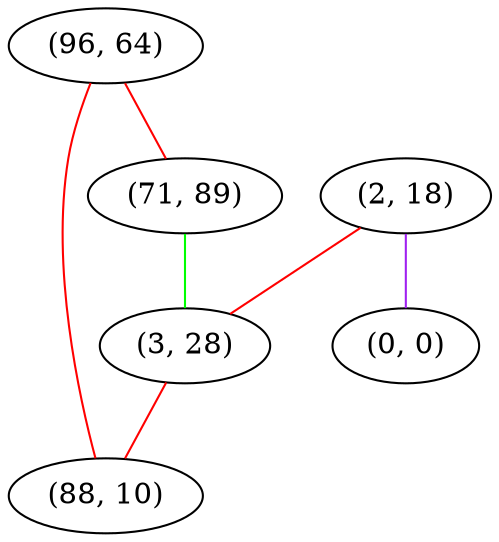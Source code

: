 graph "" {
"(96, 64)";
"(2, 18)";
"(71, 89)";
"(0, 0)";
"(3, 28)";
"(88, 10)";
"(96, 64)" -- "(88, 10)"  [color=red, key=0, weight=1];
"(96, 64)" -- "(71, 89)"  [color=red, key=0, weight=1];
"(2, 18)" -- "(0, 0)"  [color=purple, key=0, weight=4];
"(2, 18)" -- "(3, 28)"  [color=red, key=0, weight=1];
"(71, 89)" -- "(3, 28)"  [color=green, key=0, weight=2];
"(3, 28)" -- "(88, 10)"  [color=red, key=0, weight=1];
}

